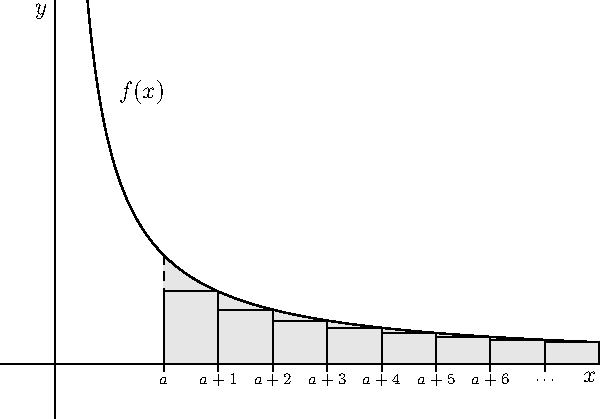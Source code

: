 
	size(300);  
    import graph;
    
    real f(real x)
    {
        return 1/x;
    }
    
    real s=0.5;
    
    fill(buildcycle((1,0)--(1,f(1)),graph(f,1,5),(5,f(5))--(5,0),(0,0)--(5,0)),lightgray);
   	
          
    xlimits(0, 3+s);
	ylimits(0, 4);
    draw(graph(f,0.3,5,n=400), linewidth(.75bp));
    draw((0.5+s,0)--(0.5+s,f(0.5+s)),dashed);
    
    //Boxes
    draw((1.5,0)--(1.5,f(1.5)));
    draw((1,0)--(1,f(1.5)));
    draw((1,f(1.5))--(1.5,f(1.5)));
    
    draw((2,0)--(2,f(2)));
    draw((1.5,0)--(1.5,f(2)));
    draw((1.5,f(2))--(2,f(2)));
    
	draw((2.5,0)--(2.5,f(2.5)));
    draw((2,0)--(2,f(2.5)));
    draw((2,f(2.5))--(2.5,f(2.5)));
        
    draw((3,0)--(3,f(3)));
    draw((2.5,0)--(2.5,f(3)));
    draw((2.5,f(3))--(3,f(3)));
    
    draw((3.5,0)--(3.5,f(3.5)));
    draw((3,0)--(3,f(3.5)));
    draw((3,f(3.5))--(3.5,f(3.5)));
    
    draw((4,0)--(4,f(4)));
    draw((3.5,0)--(3.5,f(4)));
    draw((3.5,f(4))--(4,f(4)));
    
    draw((4.5,0)--(4.5,f(4.5)));
    draw((4,0)--(4,f(4.5)));
    draw((4,f(4.5))--(4.5,f(4.5)));
    
    draw((5,0)--(5,f(5)));
    draw((4.5,0)--(4.5,f(5)));
    draw((4.5,f(5))--(5,f(5)));
        
	label("$f(x)$",(0.8,2.5));    
    
	yaxis("$y$", -.5, 10/3,above=true);
	xaxis("$x$", -.5, 5,above=true);
	
	labelx("$a$",1,fontsize(8pt));
	xtick(1,S,size=3.5);
	
	labelx("$a+1$",1.5,fontsize(8pt));
	xtick(1.5,S,size=3.5);
	
	labelx("$a+2$",2,fontsize(8pt));
	xtick(2,S,size=3.5);
	
	labelx("$a+3$",2.5,fontsize(8pt));
	xtick(2.5,S,size=3.5);
	
	labelx("$a+4$",3,fontsize(8pt));
	xtick(3,S,size=3.5);
	
	labelx("$a+5$",3.5,fontsize(8pt));
	xtick(3.5,S,size=3.5);
	
	labelx("$a+6$",4,fontsize(8pt));
	xtick(4,S,size=3.5);
	
	labelx("$\cdots$",4.5,fontsize(8pt));
	xtick(4.5,S,size=3.5);
    

